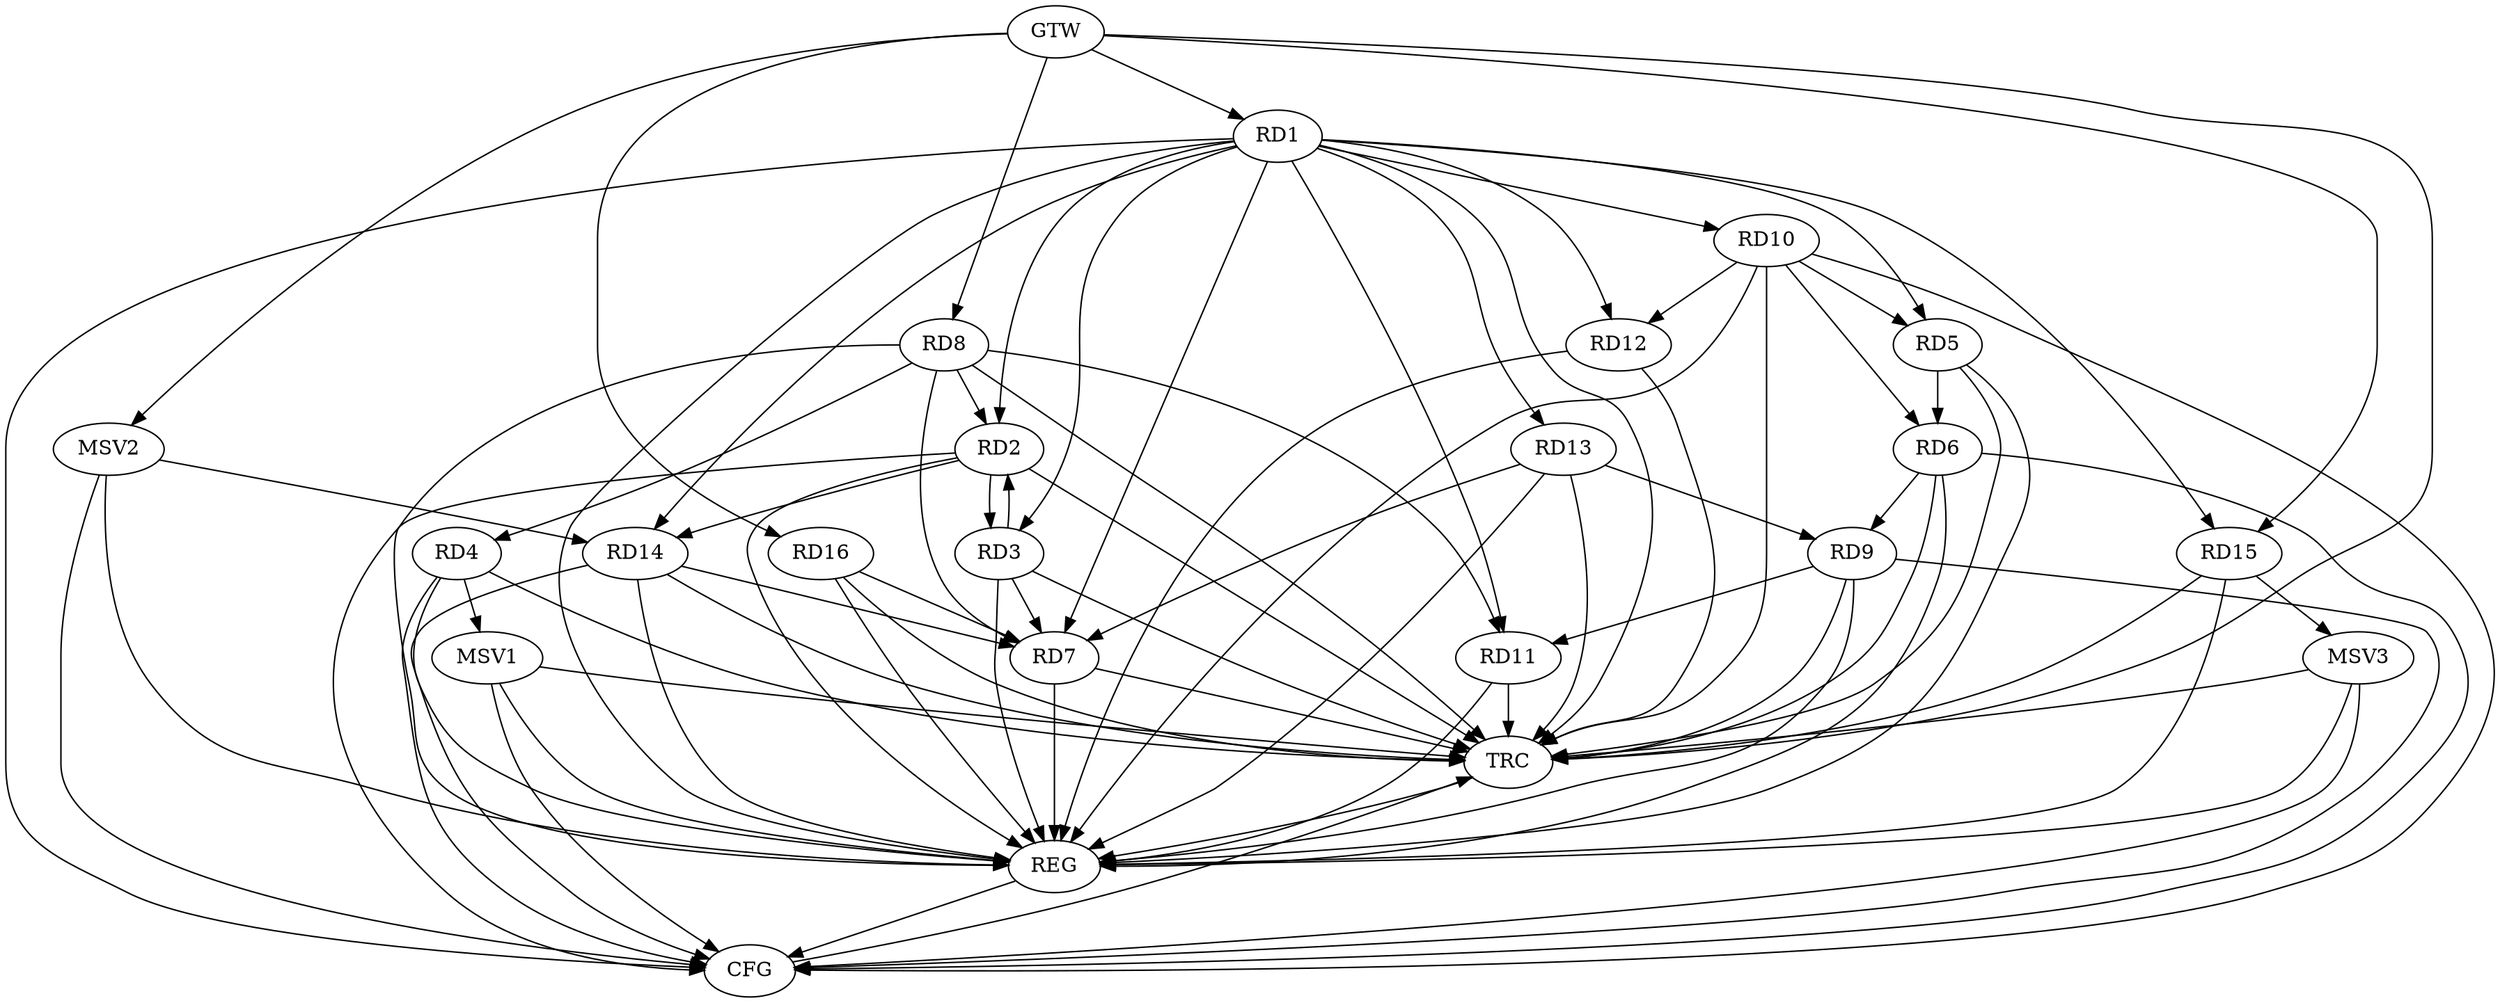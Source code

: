 strict digraph G {
  RD1 [ label="RD1" ];
  RD2 [ label="RD2" ];
  RD3 [ label="RD3" ];
  RD4 [ label="RD4" ];
  RD5 [ label="RD5" ];
  RD6 [ label="RD6" ];
  RD7 [ label="RD7" ];
  RD8 [ label="RD8" ];
  RD9 [ label="RD9" ];
  RD10 [ label="RD10" ];
  RD11 [ label="RD11" ];
  RD12 [ label="RD12" ];
  RD13 [ label="RD13" ];
  RD14 [ label="RD14" ];
  RD15 [ label="RD15" ];
  RD16 [ label="RD16" ];
  GTW [ label="GTW" ];
  REG [ label="REG" ];
  CFG [ label="CFG" ];
  TRC [ label="TRC" ];
  MSV1 [ label="MSV1" ];
  MSV2 [ label="MSV2" ];
  MSV3 [ label="MSV3" ];
  RD1 -> RD5;
  RD1 -> RD7;
  RD1 -> RD10;
  RD2 -> RD3;
  RD3 -> RD2;
  RD8 -> RD2;
  RD2 -> RD14;
  RD3 -> RD7;
  RD8 -> RD4;
  RD5 -> RD6;
  RD10 -> RD5;
  RD6 -> RD9;
  RD10 -> RD6;
  RD8 -> RD7;
  RD13 -> RD7;
  RD14 -> RD7;
  RD16 -> RD7;
  RD8 -> RD11;
  RD9 -> RD11;
  RD13 -> RD9;
  RD10 -> RD12;
  GTW -> RD1;
  GTW -> RD8;
  GTW -> RD15;
  GTW -> RD16;
  RD1 -> REG;
  RD2 -> REG;
  RD3 -> REG;
  RD4 -> REG;
  RD5 -> REG;
  RD6 -> REG;
  RD7 -> REG;
  RD8 -> REG;
  RD9 -> REG;
  RD10 -> REG;
  RD11 -> REG;
  RD12 -> REG;
  RD13 -> REG;
  RD14 -> REG;
  RD15 -> REG;
  RD16 -> REG;
  RD9 -> CFG;
  RD14 -> CFG;
  RD10 -> CFG;
  RD2 -> CFG;
  RD4 -> CFG;
  RD1 -> CFG;
  RD6 -> CFG;
  REG -> CFG;
  RD1 -> TRC;
  RD2 -> TRC;
  RD3 -> TRC;
  RD4 -> TRC;
  RD5 -> TRC;
  RD6 -> TRC;
  RD7 -> TRC;
  RD8 -> TRC;
  RD9 -> TRC;
  RD10 -> TRC;
  RD11 -> TRC;
  RD12 -> TRC;
  RD13 -> TRC;
  RD14 -> TRC;
  RD15 -> TRC;
  RD16 -> TRC;
  GTW -> TRC;
  CFG -> TRC;
  TRC -> REG;
  RD1 -> RD3;
  RD1 -> RD12;
  RD1 -> RD11;
  RD1 -> RD13;
  RD1 -> RD14;
  RD1 -> RD15;
  RD1 -> RD2;
  RD4 -> MSV1;
  MSV1 -> REG;
  MSV1 -> TRC;
  MSV1 -> CFG;
  MSV2 -> RD14;
  GTW -> MSV2;
  MSV2 -> REG;
  MSV2 -> CFG;
  RD15 -> MSV3;
  MSV3 -> REG;
  MSV3 -> TRC;
  MSV3 -> CFG;
}
